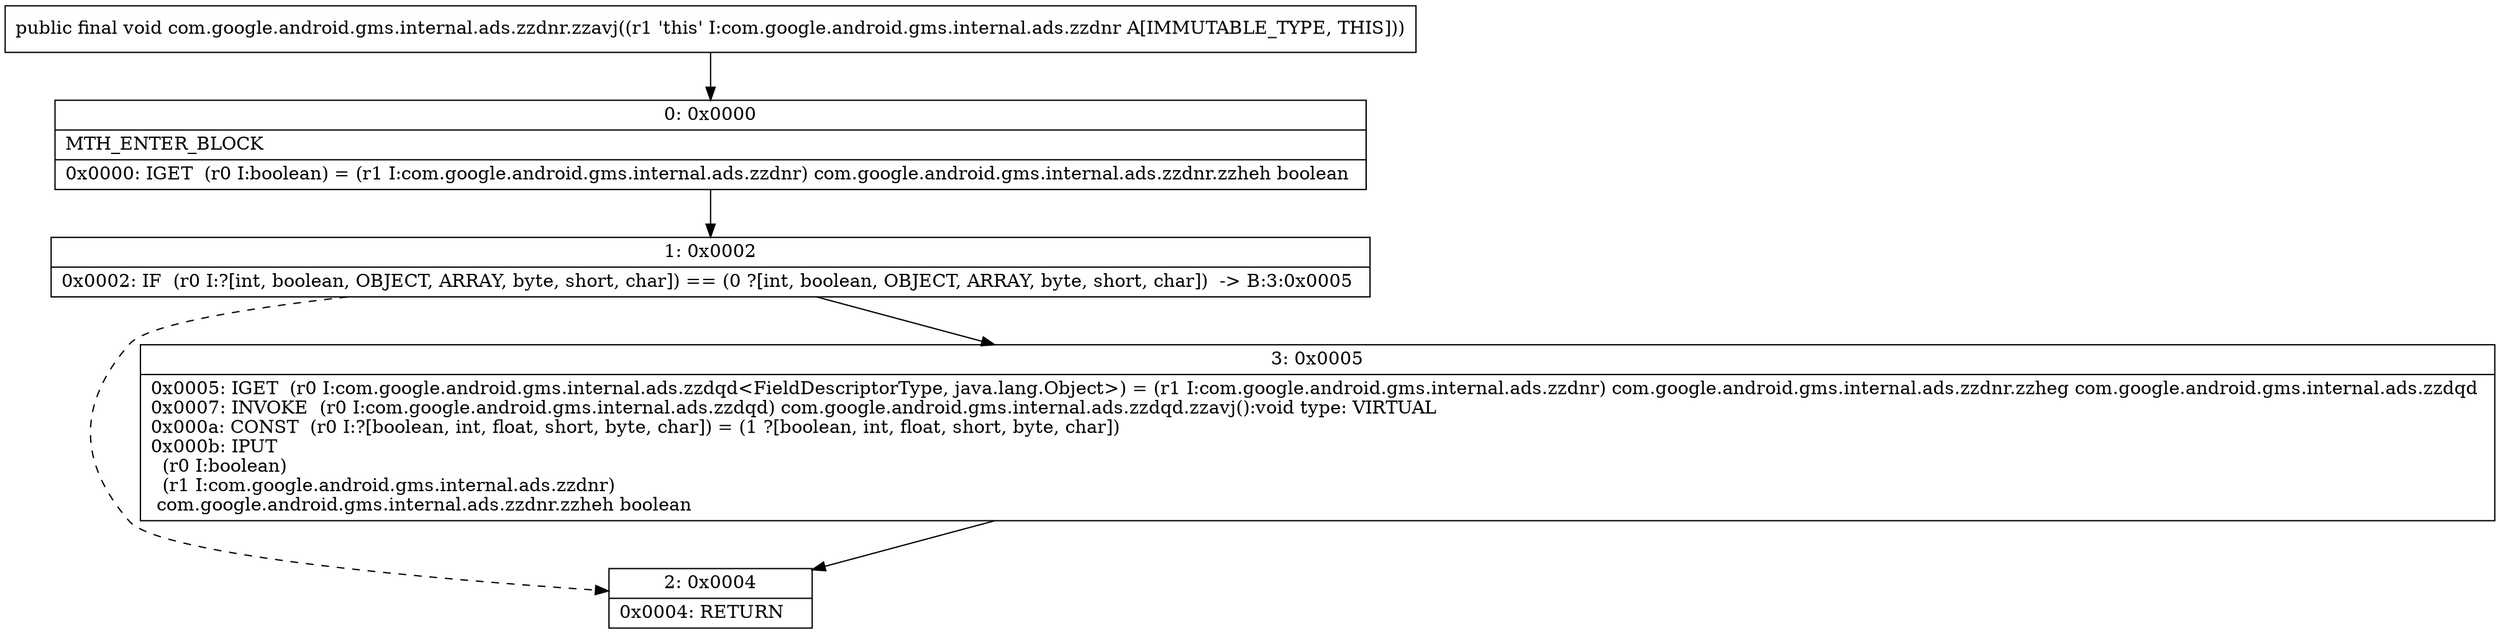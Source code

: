 digraph "CFG forcom.google.android.gms.internal.ads.zzdnr.zzavj()V" {
Node_0 [shape=record,label="{0\:\ 0x0000|MTH_ENTER_BLOCK\l|0x0000: IGET  (r0 I:boolean) = (r1 I:com.google.android.gms.internal.ads.zzdnr) com.google.android.gms.internal.ads.zzdnr.zzheh boolean \l}"];
Node_1 [shape=record,label="{1\:\ 0x0002|0x0002: IF  (r0 I:?[int, boolean, OBJECT, ARRAY, byte, short, char]) == (0 ?[int, boolean, OBJECT, ARRAY, byte, short, char])  \-\> B:3:0x0005 \l}"];
Node_2 [shape=record,label="{2\:\ 0x0004|0x0004: RETURN   \l}"];
Node_3 [shape=record,label="{3\:\ 0x0005|0x0005: IGET  (r0 I:com.google.android.gms.internal.ads.zzdqd\<FieldDescriptorType, java.lang.Object\>) = (r1 I:com.google.android.gms.internal.ads.zzdnr) com.google.android.gms.internal.ads.zzdnr.zzheg com.google.android.gms.internal.ads.zzdqd \l0x0007: INVOKE  (r0 I:com.google.android.gms.internal.ads.zzdqd) com.google.android.gms.internal.ads.zzdqd.zzavj():void type: VIRTUAL \l0x000a: CONST  (r0 I:?[boolean, int, float, short, byte, char]) = (1 ?[boolean, int, float, short, byte, char]) \l0x000b: IPUT  \l  (r0 I:boolean)\l  (r1 I:com.google.android.gms.internal.ads.zzdnr)\l com.google.android.gms.internal.ads.zzdnr.zzheh boolean \l}"];
MethodNode[shape=record,label="{public final void com.google.android.gms.internal.ads.zzdnr.zzavj((r1 'this' I:com.google.android.gms.internal.ads.zzdnr A[IMMUTABLE_TYPE, THIS])) }"];
MethodNode -> Node_0;
Node_0 -> Node_1;
Node_1 -> Node_2[style=dashed];
Node_1 -> Node_3;
Node_3 -> Node_2;
}

